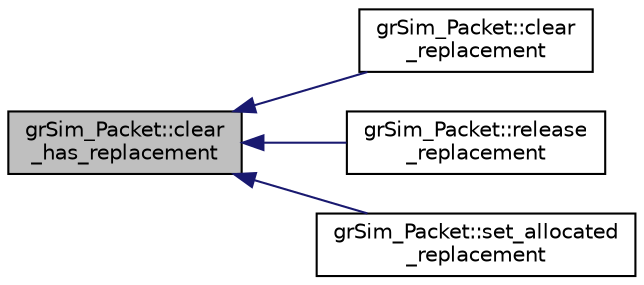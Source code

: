 digraph "grSim_Packet::clear_has_replacement"
{
 // INTERACTIVE_SVG=YES
  edge [fontname="Helvetica",fontsize="10",labelfontname="Helvetica",labelfontsize="10"];
  node [fontname="Helvetica",fontsize="10",shape=record];
  rankdir="LR";
  Node1 [label="grSim_Packet::clear\l_has_replacement",height=0.2,width=0.4,color="black", fillcolor="grey75", style="filled", fontcolor="black"];
  Node1 -> Node2 [dir="back",color="midnightblue",fontsize="10",style="solid",fontname="Helvetica"];
  Node2 [label="grSim_Packet::clear\l_replacement",height=0.2,width=0.4,color="black", fillcolor="white", style="filled",URL="$d3/db5/classgr_sim___packet.html#a35441a2b78c7271875ada4c0b5f6c6b3"];
  Node1 -> Node3 [dir="back",color="midnightblue",fontsize="10",style="solid",fontname="Helvetica"];
  Node3 [label="grSim_Packet::release\l_replacement",height=0.2,width=0.4,color="black", fillcolor="white", style="filled",URL="$d3/db5/classgr_sim___packet.html#a6242dd5bd6fe420705b46c5b72a912be"];
  Node1 -> Node4 [dir="back",color="midnightblue",fontsize="10",style="solid",fontname="Helvetica"];
  Node4 [label="grSim_Packet::set_allocated\l_replacement",height=0.2,width=0.4,color="black", fillcolor="white", style="filled",URL="$d3/db5/classgr_sim___packet.html#ae075bc0d2eb4046c49ebf0892d5c0909"];
}
